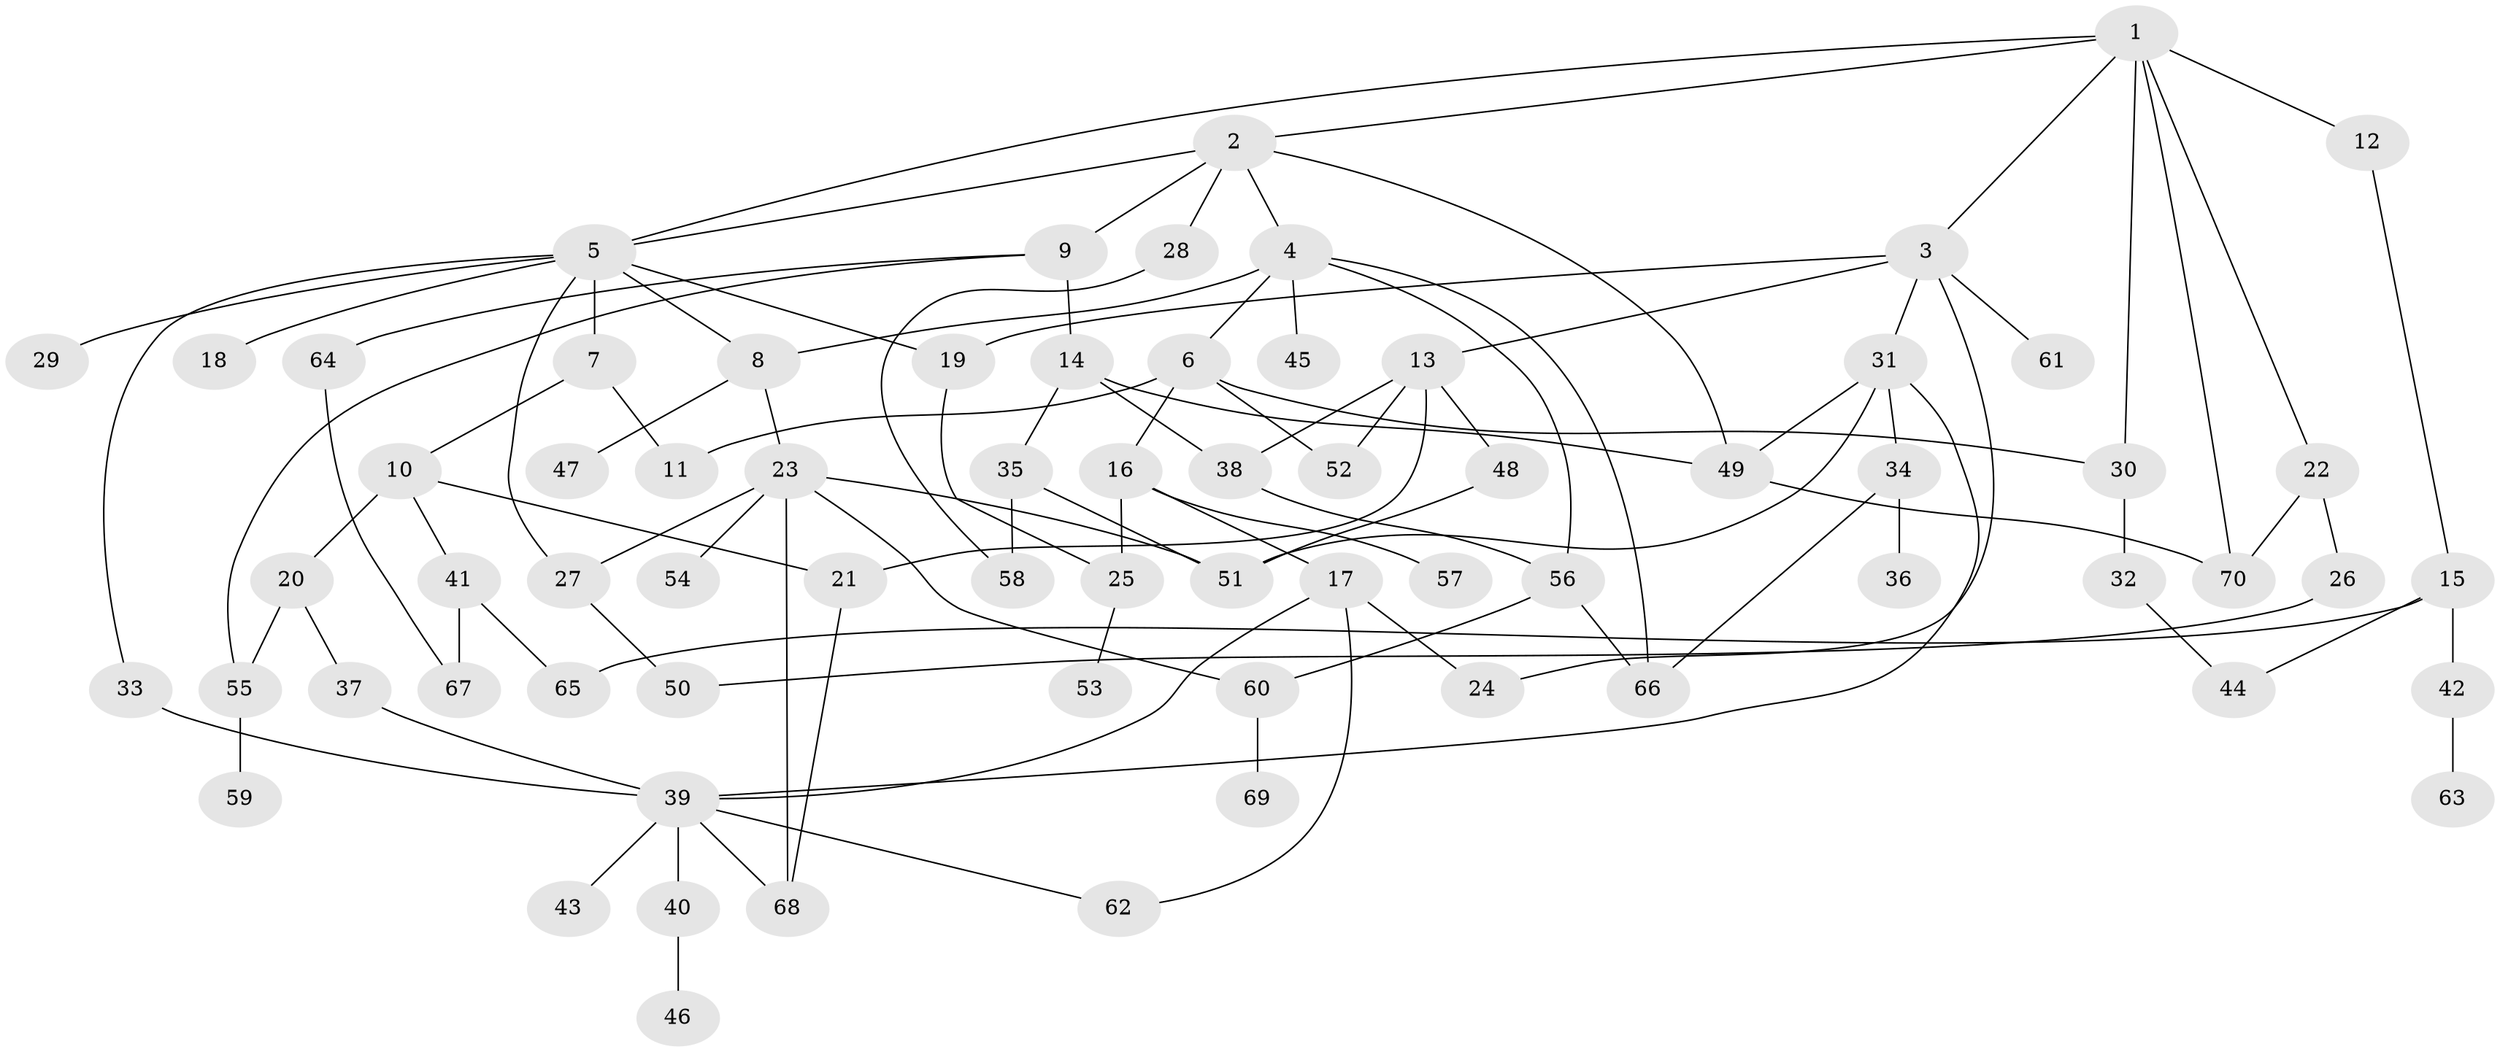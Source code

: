 // coarse degree distribution, {7: 0.08333333333333333, 2: 0.125, 3: 0.2916666666666667, 4: 0.08333333333333333, 9: 0.041666666666666664, 6: 0.2916666666666667, 1: 0.08333333333333333}
// Generated by graph-tools (version 1.1) at 2025/36/03/04/25 23:36:12]
// undirected, 70 vertices, 103 edges
graph export_dot {
  node [color=gray90,style=filled];
  1;
  2;
  3;
  4;
  5;
  6;
  7;
  8;
  9;
  10;
  11;
  12;
  13;
  14;
  15;
  16;
  17;
  18;
  19;
  20;
  21;
  22;
  23;
  24;
  25;
  26;
  27;
  28;
  29;
  30;
  31;
  32;
  33;
  34;
  35;
  36;
  37;
  38;
  39;
  40;
  41;
  42;
  43;
  44;
  45;
  46;
  47;
  48;
  49;
  50;
  51;
  52;
  53;
  54;
  55;
  56;
  57;
  58;
  59;
  60;
  61;
  62;
  63;
  64;
  65;
  66;
  67;
  68;
  69;
  70;
  1 -- 2;
  1 -- 3;
  1 -- 5;
  1 -- 12;
  1 -- 22;
  1 -- 30;
  1 -- 70;
  2 -- 4;
  2 -- 9;
  2 -- 28;
  2 -- 5;
  2 -- 49;
  3 -- 13;
  3 -- 31;
  3 -- 61;
  3 -- 24;
  3 -- 19;
  4 -- 6;
  4 -- 8;
  4 -- 45;
  4 -- 56;
  4 -- 66;
  5 -- 7;
  5 -- 18;
  5 -- 19;
  5 -- 27;
  5 -- 29;
  5 -- 33;
  5 -- 8;
  6 -- 11;
  6 -- 16;
  6 -- 52;
  6 -- 30;
  7 -- 10;
  7 -- 11;
  8 -- 23;
  8 -- 47;
  9 -- 14;
  9 -- 55;
  9 -- 64;
  10 -- 20;
  10 -- 21;
  10 -- 41;
  12 -- 15;
  13 -- 48;
  13 -- 21;
  13 -- 52;
  13 -- 38;
  14 -- 35;
  14 -- 38;
  14 -- 49;
  15 -- 42;
  15 -- 44;
  15 -- 65;
  16 -- 17;
  16 -- 57;
  16 -- 25;
  17 -- 24;
  17 -- 39;
  17 -- 62;
  19 -- 25;
  20 -- 37;
  20 -- 55;
  21 -- 68;
  22 -- 26;
  22 -- 70;
  23 -- 51;
  23 -- 54;
  23 -- 68;
  23 -- 27;
  23 -- 60;
  25 -- 53;
  26 -- 50;
  27 -- 50;
  28 -- 58;
  30 -- 32;
  31 -- 34;
  31 -- 39;
  31 -- 49;
  31 -- 51;
  32 -- 44;
  33 -- 39;
  34 -- 36;
  34 -- 66;
  35 -- 58;
  35 -- 51;
  37 -- 39;
  38 -- 56;
  39 -- 40;
  39 -- 43;
  39 -- 62;
  39 -- 68;
  40 -- 46;
  41 -- 67;
  41 -- 65;
  42 -- 63;
  48 -- 51;
  49 -- 70;
  55 -- 59;
  56 -- 60;
  56 -- 66;
  60 -- 69;
  64 -- 67;
}
